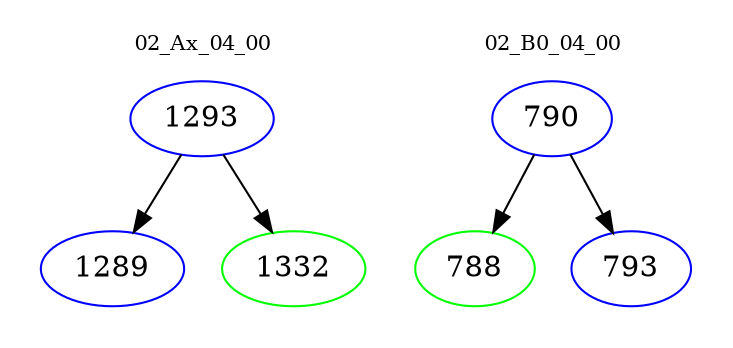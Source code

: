 digraph{
subgraph cluster_0 {
color = white
label = "02_Ax_04_00";
fontsize=10;
T0_1293 [label="1293", color="blue"]
T0_1293 -> T0_1289 [color="black"]
T0_1289 [label="1289", color="blue"]
T0_1293 -> T0_1332 [color="black"]
T0_1332 [label="1332", color="green"]
}
subgraph cluster_1 {
color = white
label = "02_B0_04_00";
fontsize=10;
T1_790 [label="790", color="blue"]
T1_790 -> T1_788 [color="black"]
T1_788 [label="788", color="green"]
T1_790 -> T1_793 [color="black"]
T1_793 [label="793", color="blue"]
}
}
